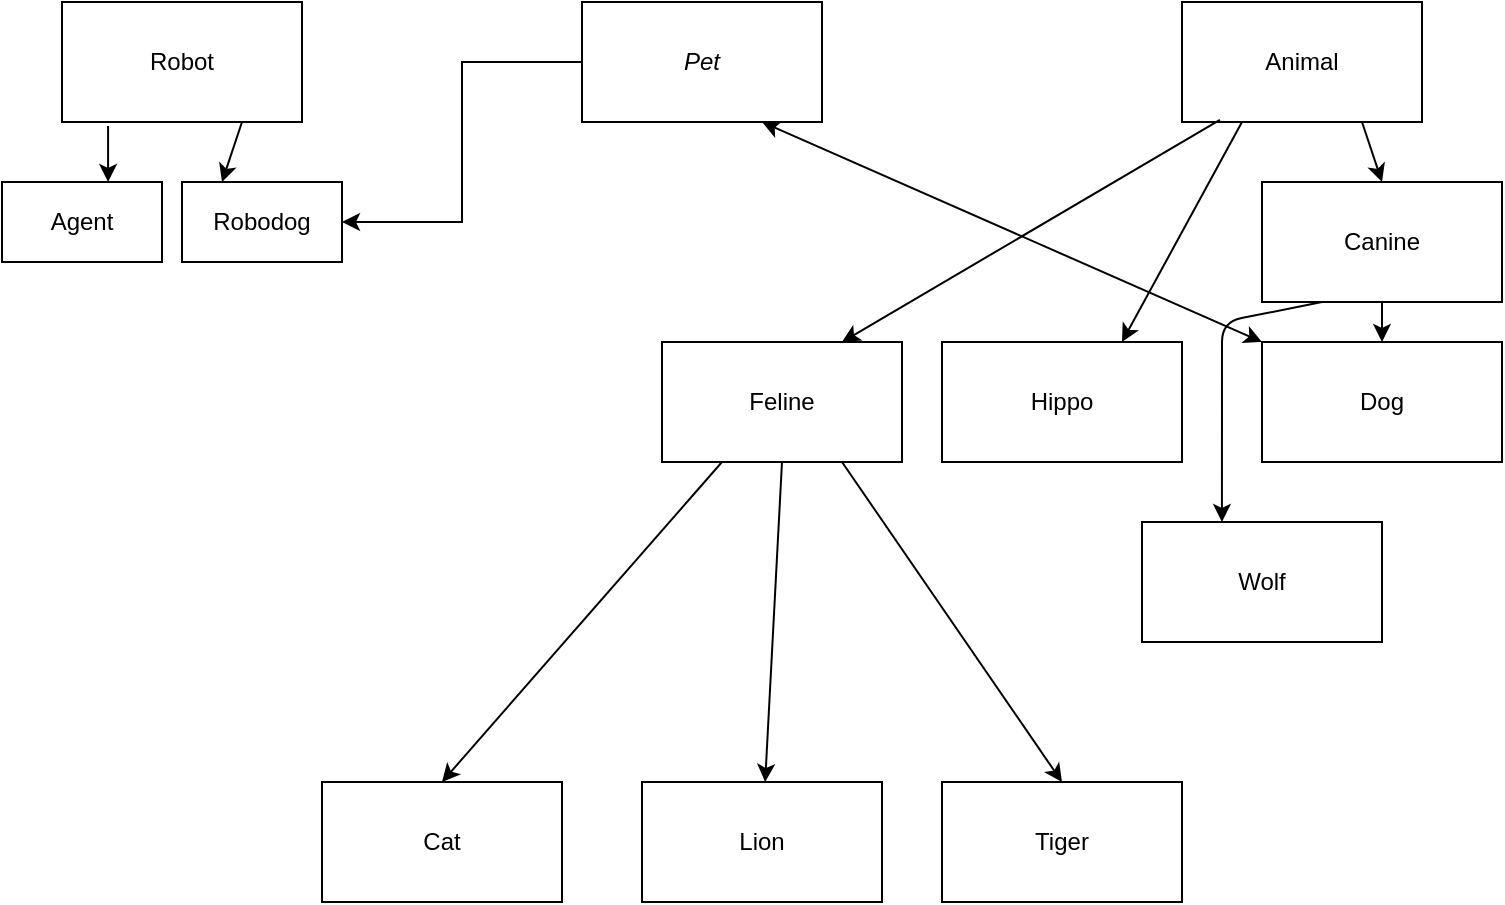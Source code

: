 <mxfile version="10.6.0" type="device"><diagram id="L_Sid8IPYFzTdlGHl6Su" name="Page-1"><mxGraphModel dx="758" dy="475" grid="1" gridSize="10" guides="1" tooltips="1" connect="1" arrows="1" fold="1" page="1" pageScale="1" pageWidth="850" pageHeight="1100" math="0" shadow="0"><root><mxCell id="0"/><mxCell id="1" parent="0"/><mxCell id="2C_njdU09eqPCADtJZEt-7" style="edgeStyle=orthogonalEdgeStyle;rounded=0;orthogonalLoop=1;jettySize=auto;html=1;exitX=0;exitY=0.5;exitDx=0;exitDy=0;entryX=1;entryY=0.5;entryDx=0;entryDy=0;" edge="1" parent="1" source="2C_njdU09eqPCADtJZEt-1" target="2C_njdU09eqPCADtJZEt-6"><mxGeometry relative="1" as="geometry"/></mxCell><mxCell id="2C_njdU09eqPCADtJZEt-1" value="&lt;i&gt;Pet&lt;/i&gt;" style="rounded=0;whiteSpace=wrap;html=1;" vertex="1" parent="1"><mxGeometry x="300" y="40" width="120" height="60" as="geometry"/></mxCell><mxCell id="2C_njdU09eqPCADtJZEt-2" value="Robot" style="rounded=0;whiteSpace=wrap;html=1;" vertex="1" parent="1"><mxGeometry x="40" y="40" width="120" height="60" as="geometry"/></mxCell><mxCell id="2C_njdU09eqPCADtJZEt-3" value="Animal" style="rounded=0;whiteSpace=wrap;html=1;" vertex="1" parent="1"><mxGeometry x="600" y="40" width="120" height="60" as="geometry"/></mxCell><mxCell id="2C_njdU09eqPCADtJZEt-5" value="Agent" style="rounded=0;whiteSpace=wrap;html=1;" vertex="1" parent="1"><mxGeometry x="10" y="130" width="80" height="40" as="geometry"/></mxCell><mxCell id="2C_njdU09eqPCADtJZEt-6" value="Robodog" style="rounded=0;whiteSpace=wrap;html=1;" vertex="1" parent="1"><mxGeometry x="100" y="130" width="80" height="40" as="geometry"/></mxCell><mxCell id="2C_njdU09eqPCADtJZEt-9" value="" style="endArrow=classic;html=1;exitX=0.192;exitY=1.033;exitDx=0;exitDy=0;exitPerimeter=0;entryX=0.663;entryY=0;entryDx=0;entryDy=0;entryPerimeter=0;" edge="1" parent="1" source="2C_njdU09eqPCADtJZEt-2" target="2C_njdU09eqPCADtJZEt-5"><mxGeometry width="50" height="50" relative="1" as="geometry"><mxPoint x="10" y="240" as="sourcePoint"/><mxPoint x="60" y="190" as="targetPoint"/></mxGeometry></mxCell><mxCell id="2C_njdU09eqPCADtJZEt-10" value="" style="endArrow=classic;html=1;exitX=0.75;exitY=1;exitDx=0;exitDy=0;entryX=0.25;entryY=0;entryDx=0;entryDy=0;" edge="1" parent="1" source="2C_njdU09eqPCADtJZEt-2" target="2C_njdU09eqPCADtJZEt-6"><mxGeometry width="50" height="50" relative="1" as="geometry"><mxPoint x="10" y="240" as="sourcePoint"/><mxPoint x="60" y="190" as="targetPoint"/></mxGeometry></mxCell><mxCell id="2C_njdU09eqPCADtJZEt-11" value="Canine" style="rounded=0;whiteSpace=wrap;html=1;" vertex="1" parent="1"><mxGeometry x="640" y="130" width="120" height="60" as="geometry"/></mxCell><mxCell id="2C_njdU09eqPCADtJZEt-12" value="" style="endArrow=classic;html=1;exitX=0.75;exitY=1;exitDx=0;exitDy=0;entryX=0.5;entryY=0;entryDx=0;entryDy=0;" edge="1" parent="1" source="2C_njdU09eqPCADtJZEt-3" target="2C_njdU09eqPCADtJZEt-11"><mxGeometry width="50" height="50" relative="1" as="geometry"><mxPoint x="10" y="260" as="sourcePoint"/><mxPoint x="60" y="210" as="targetPoint"/></mxGeometry></mxCell><mxCell id="2C_njdU09eqPCADtJZEt-13" value="Dog" style="rounded=0;whiteSpace=wrap;html=1;" vertex="1" parent="1"><mxGeometry x="640" y="210" width="120" height="60" as="geometry"/></mxCell><mxCell id="2C_njdU09eqPCADtJZEt-14" value="" style="endArrow=classic;html=1;exitX=0.5;exitY=1;exitDx=0;exitDy=0;" edge="1" parent="1" source="2C_njdU09eqPCADtJZEt-11" target="2C_njdU09eqPCADtJZEt-13"><mxGeometry width="50" height="50" relative="1" as="geometry"><mxPoint x="10" y="340" as="sourcePoint"/><mxPoint x="60" y="290" as="targetPoint"/></mxGeometry></mxCell><mxCell id="2C_njdU09eqPCADtJZEt-15" value="" style="endArrow=classic;startArrow=classic;html=1;entryX=0;entryY=0;entryDx=0;entryDy=0;entryPerimeter=0;exitX=0.75;exitY=1;exitDx=0;exitDy=0;" edge="1" parent="1" source="2C_njdU09eqPCADtJZEt-1" target="2C_njdU09eqPCADtJZEt-13"><mxGeometry width="50" height="50" relative="1" as="geometry"><mxPoint x="30" y="340" as="sourcePoint"/><mxPoint x="80" y="290" as="targetPoint"/></mxGeometry></mxCell><mxCell id="2C_njdU09eqPCADtJZEt-16" value="Hippo" style="rounded=0;whiteSpace=wrap;html=1;" vertex="1" parent="1"><mxGeometry x="480" y="210" width="120" height="60" as="geometry"/></mxCell><mxCell id="2C_njdU09eqPCADtJZEt-17" value="" style="endArrow=classic;html=1;exitX=0.25;exitY=1;exitDx=0;exitDy=0;entryX=0.75;entryY=0;entryDx=0;entryDy=0;" edge="1" parent="1" source="2C_njdU09eqPCADtJZEt-3" target="2C_njdU09eqPCADtJZEt-16"><mxGeometry width="50" height="50" relative="1" as="geometry"><mxPoint x="30" y="340" as="sourcePoint"/><mxPoint x="80" y="290" as="targetPoint"/></mxGeometry></mxCell><mxCell id="2C_njdU09eqPCADtJZEt-18" value="Feline" style="rounded=0;whiteSpace=wrap;html=1;" vertex="1" parent="1"><mxGeometry x="340" y="210" width="120" height="60" as="geometry"/></mxCell><mxCell id="2C_njdU09eqPCADtJZEt-19" value="" style="endArrow=classic;html=1;exitX=0.158;exitY=0.983;exitDx=0;exitDy=0;exitPerimeter=0;entryX=0.75;entryY=0;entryDx=0;entryDy=0;" edge="1" parent="1" source="2C_njdU09eqPCADtJZEt-3" target="2C_njdU09eqPCADtJZEt-18"><mxGeometry width="50" height="50" relative="1" as="geometry"><mxPoint x="30" y="340" as="sourcePoint"/><mxPoint x="80" y="290" as="targetPoint"/></mxGeometry></mxCell><mxCell id="2C_njdU09eqPCADtJZEt-20" value="Wolf" style="rounded=0;whiteSpace=wrap;html=1;" vertex="1" parent="1"><mxGeometry x="580" y="300" width="120" height="60" as="geometry"/></mxCell><mxCell id="2C_njdU09eqPCADtJZEt-21" value="" style="endArrow=classic;html=1;exitX=0.25;exitY=1;exitDx=0;exitDy=0;entryX=0.333;entryY=0;entryDx=0;entryDy=0;entryPerimeter=0;" edge="1" parent="1" source="2C_njdU09eqPCADtJZEt-11" target="2C_njdU09eqPCADtJZEt-20"><mxGeometry width="50" height="50" relative="1" as="geometry"><mxPoint x="30" y="430" as="sourcePoint"/><mxPoint x="450" y="370" as="targetPoint"/><Array as="points"><mxPoint x="620" y="200"/></Array></mxGeometry></mxCell><mxCell id="2C_njdU09eqPCADtJZEt-22" value="Tiger" style="rounded=0;whiteSpace=wrap;html=1;" vertex="1" parent="1"><mxGeometry x="480" y="430" width="120" height="60" as="geometry"/></mxCell><mxCell id="2C_njdU09eqPCADtJZEt-23" value="Lion" style="rounded=0;whiteSpace=wrap;html=1;" vertex="1" parent="1"><mxGeometry x="330" y="430" width="120" height="60" as="geometry"/></mxCell><mxCell id="2C_njdU09eqPCADtJZEt-24" value="Cat" style="rounded=0;whiteSpace=wrap;html=1;" vertex="1" parent="1"><mxGeometry x="170" y="430" width="120" height="60" as="geometry"/></mxCell><mxCell id="2C_njdU09eqPCADtJZEt-25" value="" style="endArrow=classic;html=1;exitX=0.75;exitY=1;exitDx=0;exitDy=0;entryX=0.5;entryY=0;entryDx=0;entryDy=0;" edge="1" parent="1" source="2C_njdU09eqPCADtJZEt-18" target="2C_njdU09eqPCADtJZEt-22"><mxGeometry width="50" height="50" relative="1" as="geometry"><mxPoint x="30" y="560" as="sourcePoint"/><mxPoint x="80" y="510" as="targetPoint"/></mxGeometry></mxCell><mxCell id="2C_njdU09eqPCADtJZEt-26" value="" style="endArrow=classic;html=1;exitX=0.5;exitY=1;exitDx=0;exitDy=0;" edge="1" parent="1" source="2C_njdU09eqPCADtJZEt-18" target="2C_njdU09eqPCADtJZEt-23"><mxGeometry width="50" height="50" relative="1" as="geometry"><mxPoint x="30" y="640" as="sourcePoint"/><mxPoint x="80" y="590" as="targetPoint"/></mxGeometry></mxCell><mxCell id="2C_njdU09eqPCADtJZEt-27" value="" style="endArrow=classic;html=1;exitX=0.25;exitY=1;exitDx=0;exitDy=0;entryX=0.5;entryY=0;entryDx=0;entryDy=0;" edge="1" parent="1" source="2C_njdU09eqPCADtJZEt-18" target="2C_njdU09eqPCADtJZEt-24"><mxGeometry width="50" height="50" relative="1" as="geometry"><mxPoint x="310" y="360" as="sourcePoint"/><mxPoint x="80" y="670" as="targetPoint"/></mxGeometry></mxCell></root></mxGraphModel></diagram></mxfile>